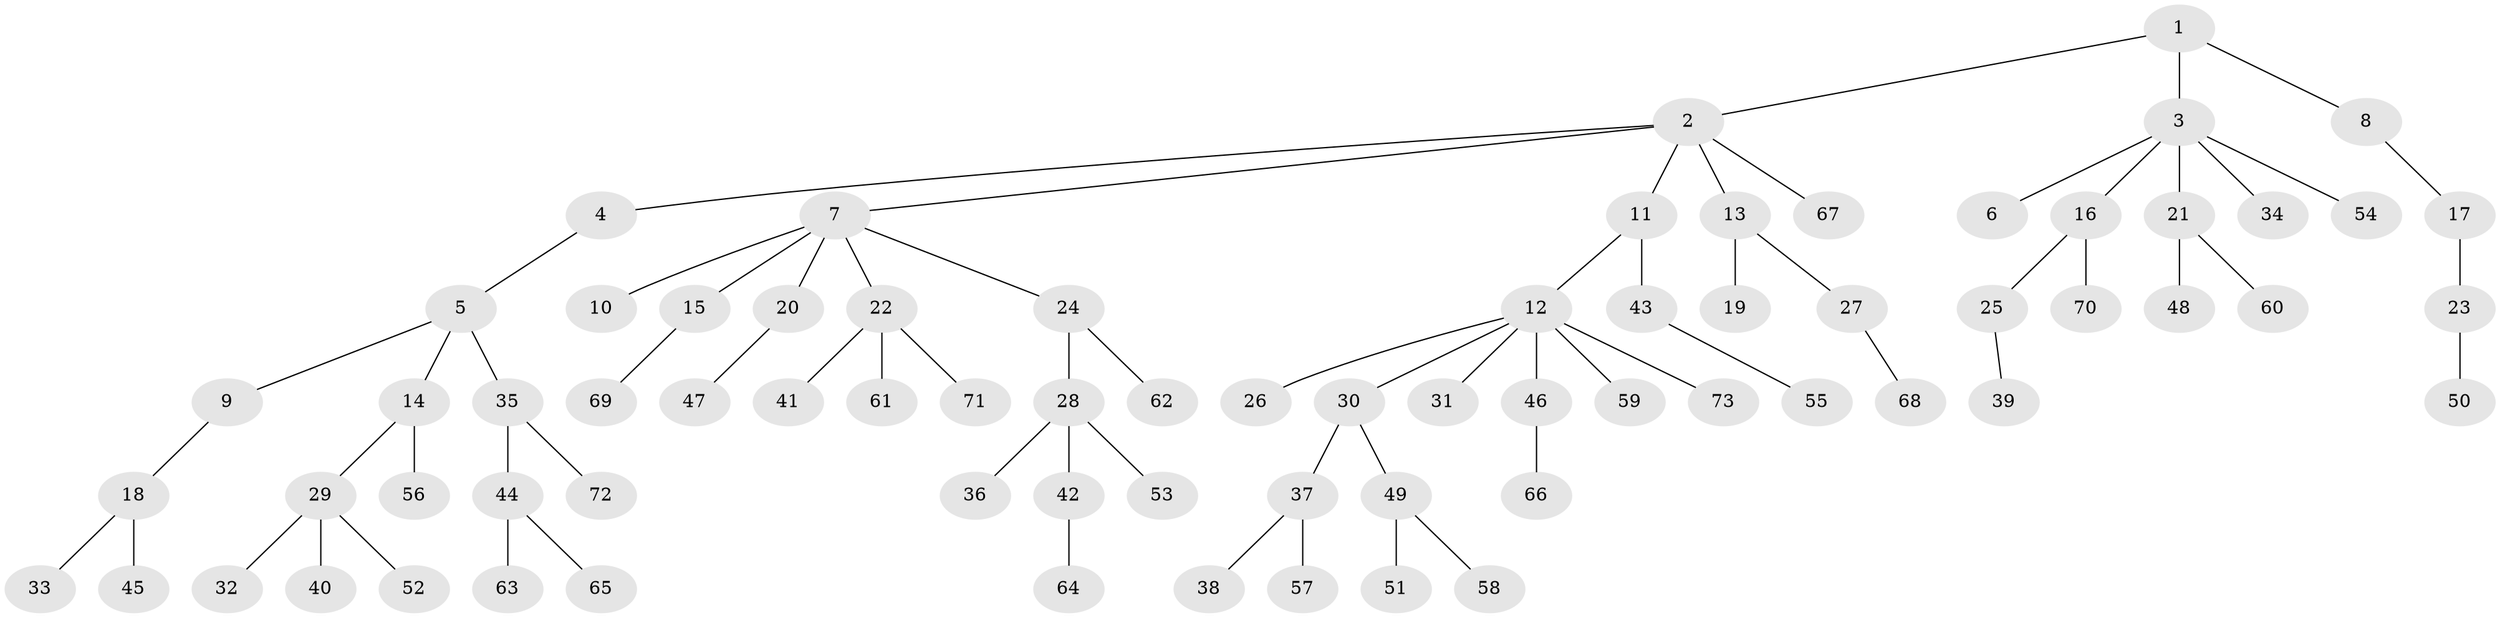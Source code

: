 // Generated by graph-tools (version 1.1) at 2025/37/03/09/25 02:37:08]
// undirected, 73 vertices, 72 edges
graph export_dot {
graph [start="1"]
  node [color=gray90,style=filled];
  1;
  2;
  3;
  4;
  5;
  6;
  7;
  8;
  9;
  10;
  11;
  12;
  13;
  14;
  15;
  16;
  17;
  18;
  19;
  20;
  21;
  22;
  23;
  24;
  25;
  26;
  27;
  28;
  29;
  30;
  31;
  32;
  33;
  34;
  35;
  36;
  37;
  38;
  39;
  40;
  41;
  42;
  43;
  44;
  45;
  46;
  47;
  48;
  49;
  50;
  51;
  52;
  53;
  54;
  55;
  56;
  57;
  58;
  59;
  60;
  61;
  62;
  63;
  64;
  65;
  66;
  67;
  68;
  69;
  70;
  71;
  72;
  73;
  1 -- 2;
  1 -- 3;
  1 -- 8;
  2 -- 4;
  2 -- 7;
  2 -- 11;
  2 -- 13;
  2 -- 67;
  3 -- 6;
  3 -- 16;
  3 -- 21;
  3 -- 34;
  3 -- 54;
  4 -- 5;
  5 -- 9;
  5 -- 14;
  5 -- 35;
  7 -- 10;
  7 -- 15;
  7 -- 20;
  7 -- 22;
  7 -- 24;
  8 -- 17;
  9 -- 18;
  11 -- 12;
  11 -- 43;
  12 -- 26;
  12 -- 30;
  12 -- 31;
  12 -- 46;
  12 -- 59;
  12 -- 73;
  13 -- 19;
  13 -- 27;
  14 -- 29;
  14 -- 56;
  15 -- 69;
  16 -- 25;
  16 -- 70;
  17 -- 23;
  18 -- 33;
  18 -- 45;
  20 -- 47;
  21 -- 48;
  21 -- 60;
  22 -- 41;
  22 -- 61;
  22 -- 71;
  23 -- 50;
  24 -- 28;
  24 -- 62;
  25 -- 39;
  27 -- 68;
  28 -- 36;
  28 -- 42;
  28 -- 53;
  29 -- 32;
  29 -- 40;
  29 -- 52;
  30 -- 37;
  30 -- 49;
  35 -- 44;
  35 -- 72;
  37 -- 38;
  37 -- 57;
  42 -- 64;
  43 -- 55;
  44 -- 63;
  44 -- 65;
  46 -- 66;
  49 -- 51;
  49 -- 58;
}
